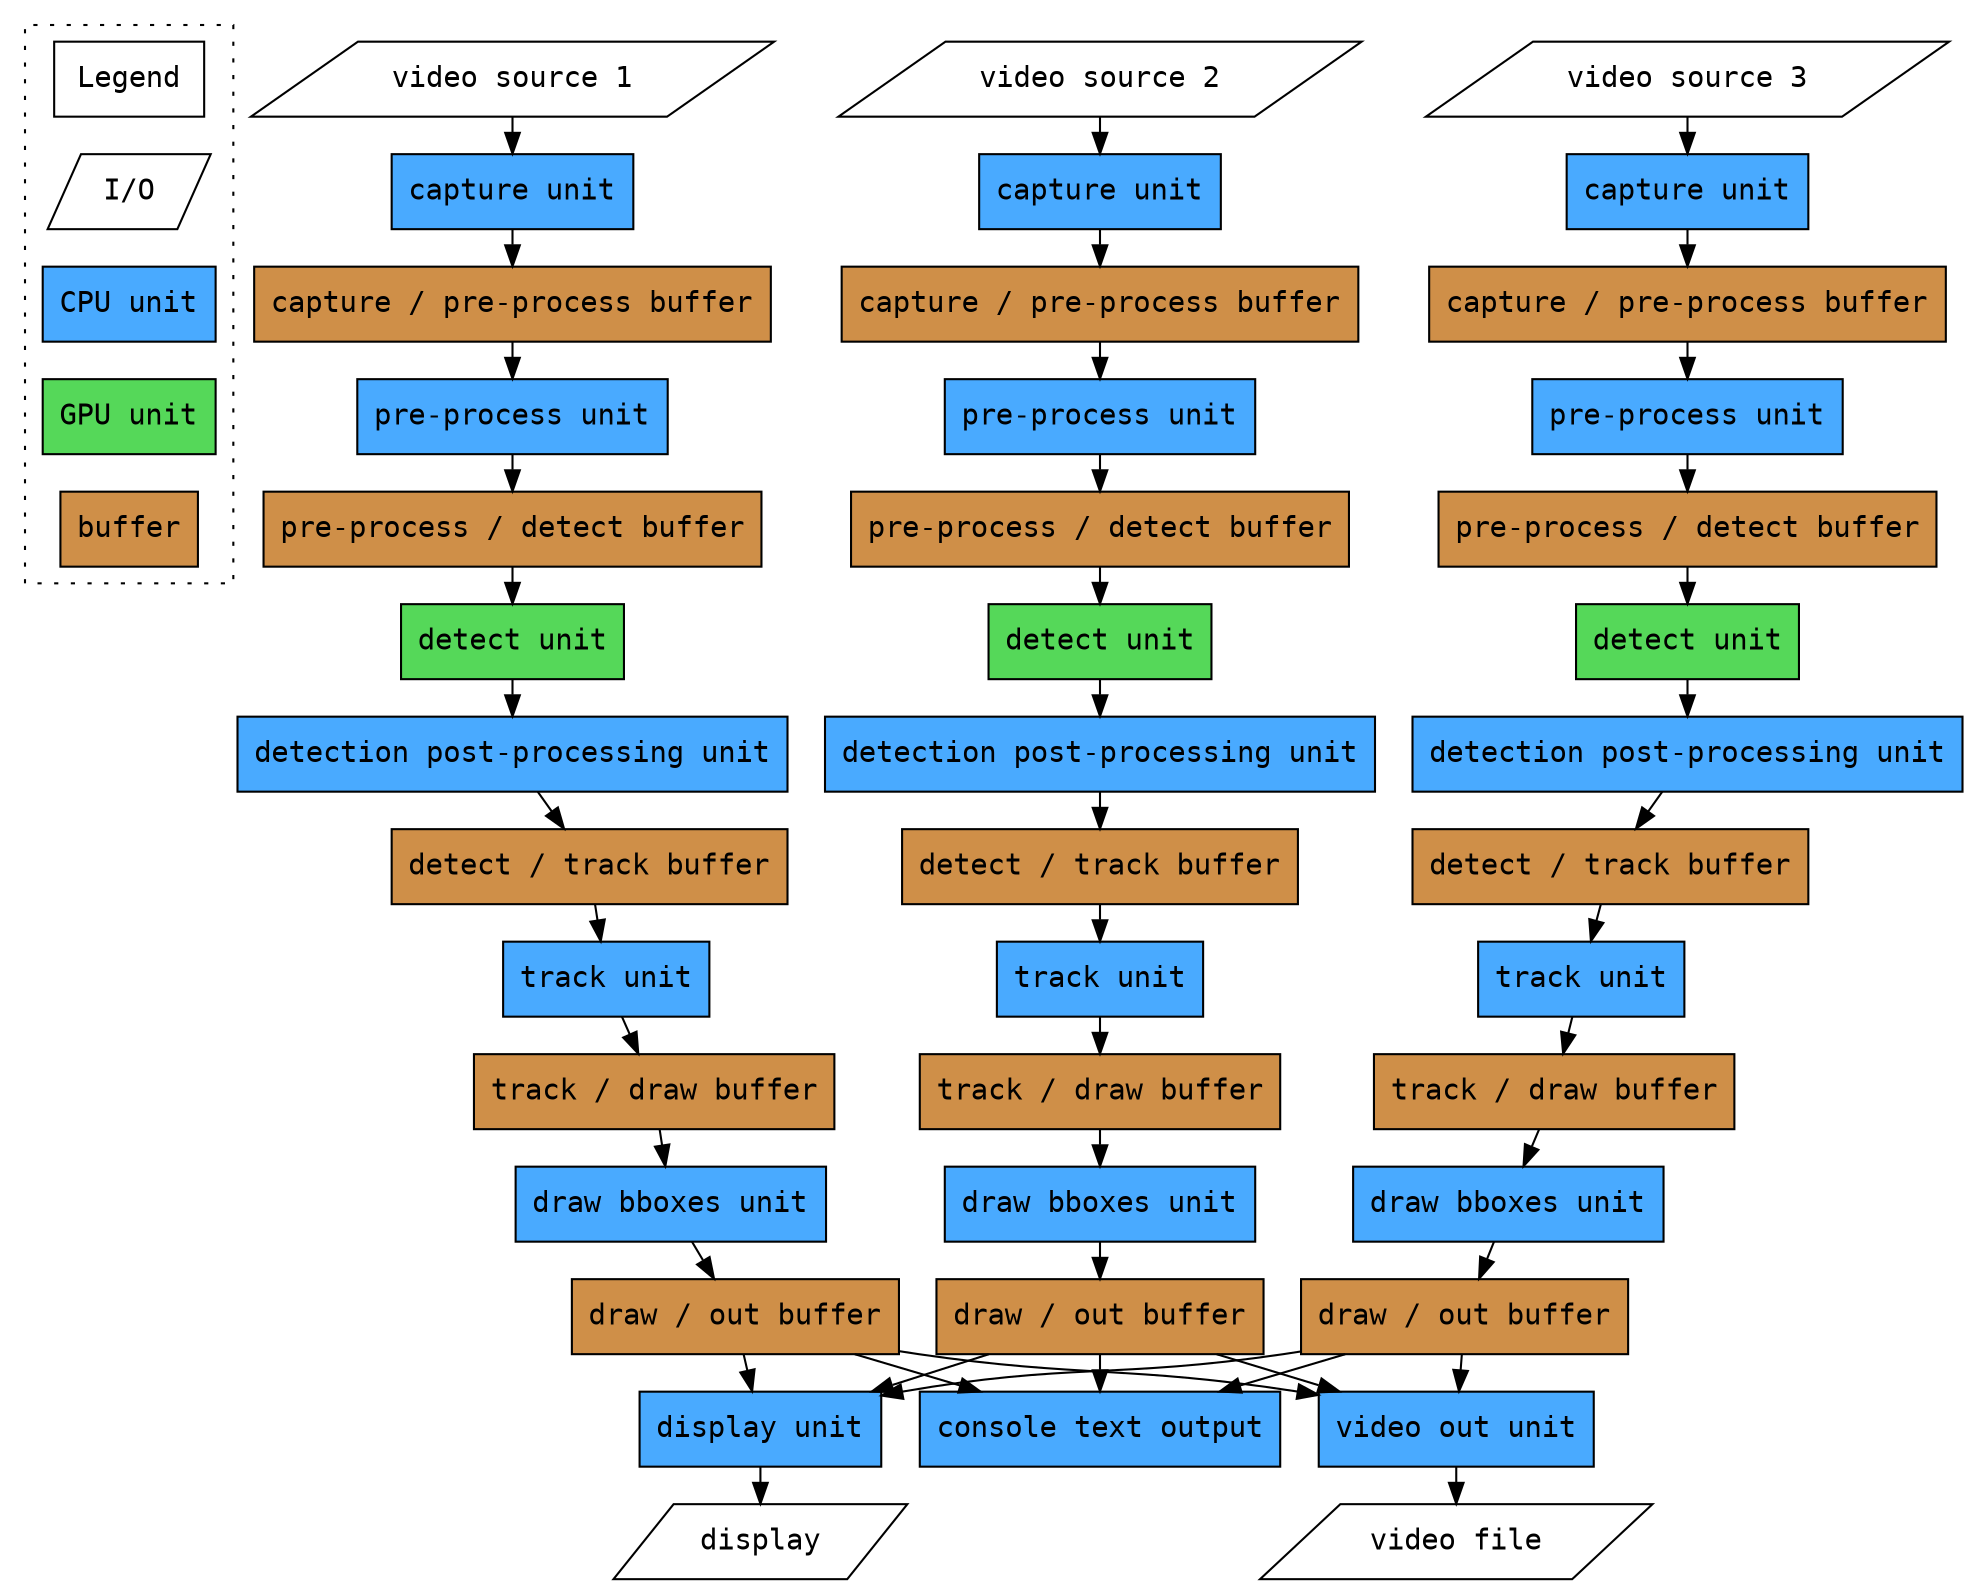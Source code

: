 digraph baseline_diagram {
	graph [fontname="inconsolata"];
	node [fontname="inconsolata"];
	edge [fontname="inconsolata"];

	{
		// IO
		node [shape="parallelogram"];
		legend_io [label="I/O"];

		vid1 [label="video source 1"];
		vid2 [label="video source 2"];
		vid3 [label="video source 3"];

		display [label="display"];
		vidoutfile [label="video file"];
	}

	{
		// CPU
		node [shape="box", style="filled", fillcolor="#49aaff"];
		legend_cpu_unit [label="CPU unit"];

		vidcap1 [label="capture unit"];
		vidcap2 [label="capture unit"];
		vidcap3 [label="capture unit"];

		cpu_track1 [label="track unit"];
		cpu_track2 [label="track unit"];
		cpu_track3 [label="track unit"];

		preproc1 [label="pre-process unit"];
		preproc2 [label="pre-process unit"];
		preproc3 [label="pre-process unit"];

		detect_post1 [label="detection post-processing unit"];
		detect_post2 [label="detection post-processing unit"];
		detect_post3 [label="detection post-processing unit"];

		draw1 [label="draw bboxes unit"];
		draw2 [label="draw bboxes unit"];
		draw3 [label="draw bboxes unit"];

		displayout [label="display unit"]
		vidout [label="video out unit"]
		textoutput [label="console text output"];
	}

	{
		// GPU
		node [shape="box", style="filled", fillcolor="#55d859"];
		legend_gpu_unit [label="GPU unit"];

		detect1 [label="detect unit"];
		detect2 [label="detect unit"];
		detect3 [label="detect unit"];
	}

	{
		// Buffers
		node [shape="box", style="filled", fillcolor="#cf8f48"];
		legend_buffer [label="buffer"];

		buf_cap_preproc1 [label="capture / pre-process buffer"];
		buf_cap_preproc2 [label="capture / pre-process buffer"];
		buf_cap_preproc3 [label="capture / pre-process buffer"];

		buf_preproc_detect1 [label="pre-process / detect buffer"];
		buf_preproc_detect2 [label="pre-process / detect buffer"];
		buf_preproc_detect3 [label="pre-process / detect buffer"];

		buf_detect_track1 [label="detect / track buffer"];
		buf_detect_track2 [label="detect / track buffer"];
		buf_detect_track3 [label="detect / track buffer"];

		buf_track_draw1 [label="track / draw buffer"];
		buf_track_draw2 [label="track / draw buffer"];
		buf_track_draw3 [label="track / draw buffer"];

		buf_draw_out1 [label="draw / out buffer"];
		buf_draw_out2 [label="draw / out buffer"];
		buf_draw_out3 [label="draw / out buffer"];
	}

	vid1 -> vidcap1;
	vid2 -> vidcap2;
	vid3 -> vidcap3;

	vidcap1 -> buf_cap_preproc1;
	vidcap2 -> buf_cap_preproc2;
	vidcap3 -> buf_cap_preproc3;
	buf_cap_preproc1 -> preproc1;
	buf_cap_preproc2 -> preproc2;
	buf_cap_preproc3 -> preproc3;

	preproc1 -> buf_preproc_detect1;
	preproc2 -> buf_preproc_detect2;
	preproc3 -> buf_preproc_detect3;
	buf_preproc_detect1 -> detect1;
	buf_preproc_detect2 -> detect2;
	buf_preproc_detect3 -> detect3;

	detect1 -> detect_post1;
	detect2 -> detect_post2;
	detect3 -> detect_post3;
	detect_post1 -> buf_detect_track1;
	detect_post2 -> buf_detect_track2;
	detect_post3 -> buf_detect_track3;
	buf_detect_track1 -> cpu_track1;
	buf_detect_track2 -> cpu_track2;
	buf_detect_track3 -> cpu_track3;

	cpu_track1 -> buf_track_draw1;
	cpu_track2 -> buf_track_draw2;
	cpu_track3 -> buf_track_draw3;
	buf_track_draw1 -> draw1;
	buf_track_draw2 -> draw2;
	buf_track_draw3 -> draw3;

	draw1 -> buf_draw_out1;
	draw2 -> buf_draw_out2;
	draw3 -> buf_draw_out3;
	{buf_draw_out1 buf_draw_out2 buf_draw_out3} -> {displayout vidout textoutput};

	vidout -> vidoutfile;
	displayout -> display;


	subgraph cluster_legend {
		graph[style=dotted];

		mindist=0;
		ranksep=0;
		nodesep=0;

		node [shape=box, margin="0,0", width=1, height=0.5];
		edge [style=invis];

		Legend -> legend_io;
		legend_io -> legend_cpu_unit;
		legend_cpu_unit -> legend_gpu_unit;
		legend_gpu_unit -> legend_buffer;
	}
}
